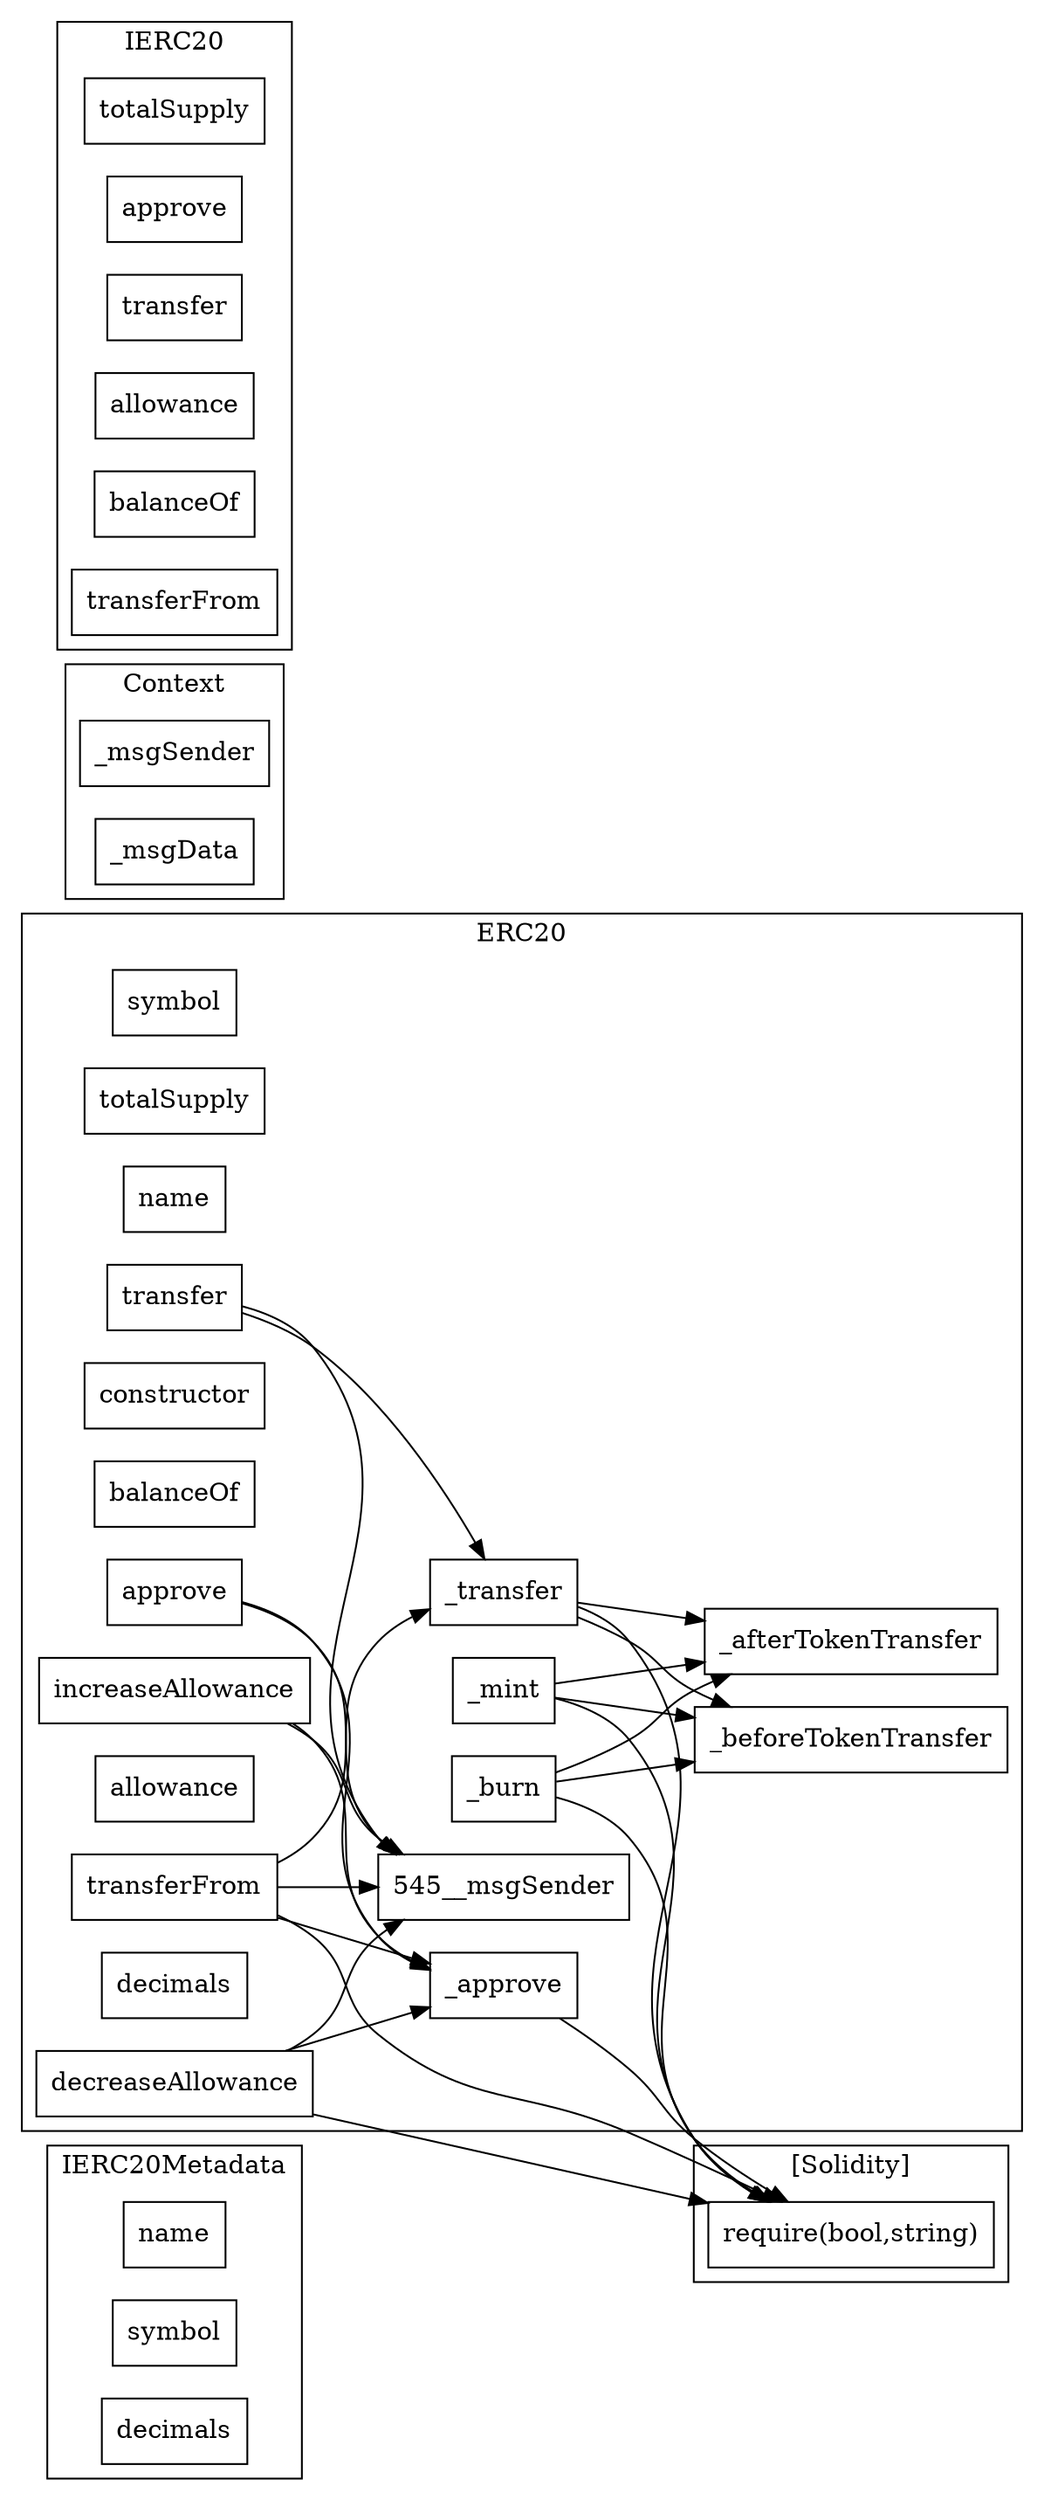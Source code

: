 strict digraph {
rankdir="LR"
node [shape=box]
subgraph cluster_648_IERC20Metadata {
label = "IERC20Metadata"
"648_name" [label="name"]
"648_symbol" [label="symbol"]
"648_decimals" [label="decimals"]
}subgraph cluster_545_ERC20 {
label = "ERC20"
"545__afterTokenTransfer" [label="_afterTokenTransfer"]
"545_symbol" [label="symbol"]
"545_totalSupply" [label="totalSupply"]
"545_name" [label="name"]
"545_approve" [label="approve"]
"545_constructor" [label="constructor"]
"545_balanceOf" [label="balanceOf"]
"545_decreaseAllowance" [label="decreaseAllowance"]
"545__mint" [label="_mint"]
"545__approve" [label="_approve"]
"545__transfer" [label="_transfer"]
"545__beforeTokenTransfer" [label="_beforeTokenTransfer"]
"545__burn" [label="_burn"]
"545_transfer" [label="transfer"]
"545_allowance" [label="allowance"]
"545_transferFrom" [label="transferFrom"]
"545_decimals" [label="decimals"]
"545_increaseAllowance" [label="increaseAllowance"]
"545_transferFrom" -> "545__msgSender"
"545_transfer" -> "545__transfer"
"545__burn" -> "545__afterTokenTransfer"
"545_transfer" -> "545__msgSender"
"545_decreaseAllowance" -> "545__msgSender"
"545__transfer" -> "545__beforeTokenTransfer"
"545__mint" -> "545__afterTokenTransfer"
"545__mint" -> "545__beforeTokenTransfer"
"545__transfer" -> "545__afterTokenTransfer"
"545_decreaseAllowance" -> "545__approve"
"545_approve" -> "545__msgSender"
"545_transferFrom" -> "545__approve"
"545_increaseAllowance" -> "545__approve"
"545_transferFrom" -> "545__transfer"
"545_increaseAllowance" -> "545__msgSender"
"545__burn" -> "545__beforeTokenTransfer"
"545_approve" -> "545__approve"
}subgraph cluster_670_Context {
label = "Context"
"670__msgSender" [label="_msgSender"]
"670__msgData" [label="_msgData"]
}subgraph cluster_623_IERC20 {
label = "IERC20"
"623_totalSupply" [label="totalSupply"]
"623_approve" [label="approve"]
"623_transfer" [label="transfer"]
"623_allowance" [label="allowance"]
"623_balanceOf" [label="balanceOf"]
"623_transferFrom" [label="transferFrom"]
}subgraph cluster_solidity {
label = "[Solidity]"
"require(bool,string)" 
"545_decreaseAllowance" -> "require(bool,string)"
"545_transferFrom" -> "require(bool,string)"
"545__approve" -> "require(bool,string)"
"545__transfer" -> "require(bool,string)"
"545__mint" -> "require(bool,string)"
"545__burn" -> "require(bool,string)"
}
}